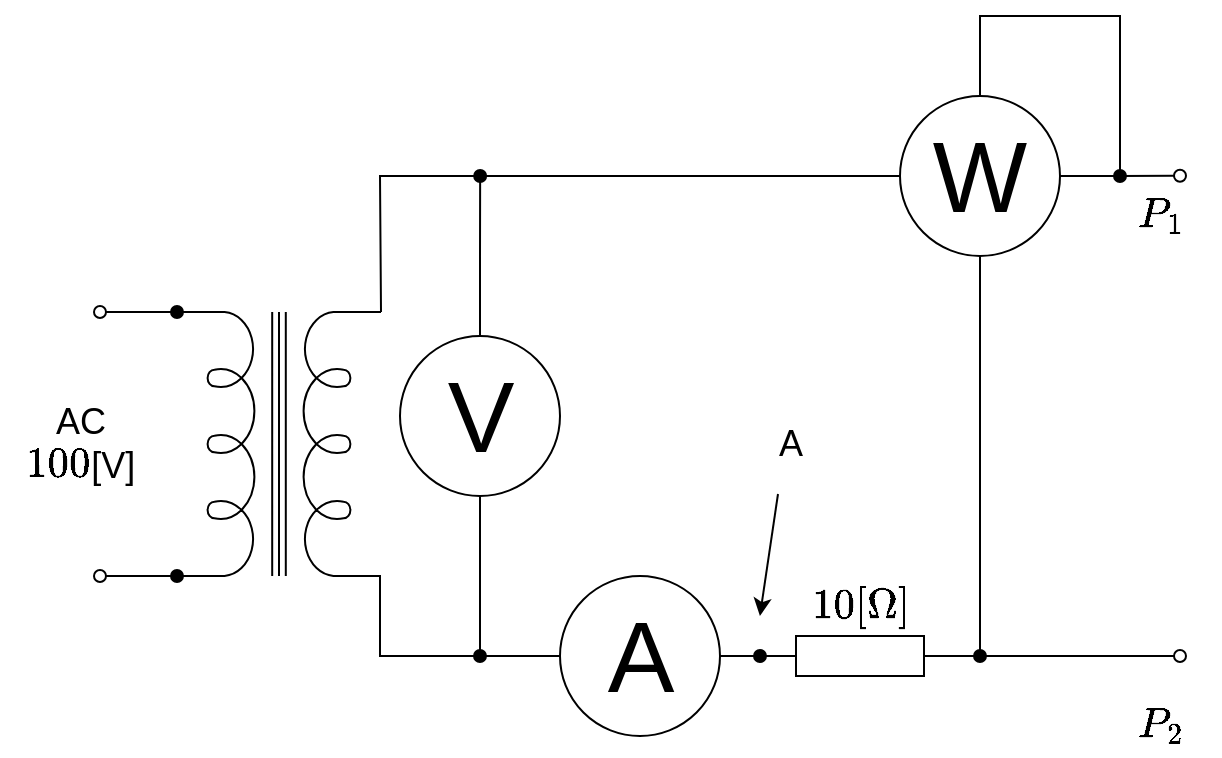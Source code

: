 <mxfile version="19.0.3" type="device"><diagram id="dgkXWsl3SjsY68-sYnTR" name="ページ1"><mxGraphModel dx="602" dy="351" grid="1" gridSize="10" guides="1" tooltips="1" connect="1" arrows="1" fold="1" page="1" pageScale="1" pageWidth="827" pageHeight="1169" math="1" shadow="0"><root><mxCell id="0"/><mxCell id="1" parent="0"/><mxCell id="i0JBTgBZWuFlbwfXq4nh-23" style="edgeStyle=orthogonalEdgeStyle;rounded=0;orthogonalLoop=1;jettySize=auto;html=1;exitX=1;exitY=1;exitDx=0;exitDy=0;exitPerimeter=0;fontSize=18;startArrow=oval;startFill=1;endArrow=oval;endFill=0;" edge="1" parent="1" source="i0JBTgBZWuFlbwfXq4nh-1"><mxGeometry relative="1" as="geometry"><mxPoint x="60" y="320" as="targetPoint"/></mxGeometry></mxCell><mxCell id="i0JBTgBZWuFlbwfXq4nh-25" style="edgeStyle=orthogonalEdgeStyle;rounded=0;orthogonalLoop=1;jettySize=auto;html=1;exitX=0;exitY=1;exitDx=0;exitDy=0;exitPerimeter=0;fontSize=18;startArrow=oval;startFill=1;endArrow=oval;endFill=0;" edge="1" parent="1" source="i0JBTgBZWuFlbwfXq4nh-1"><mxGeometry relative="1" as="geometry"><mxPoint x="60" y="188" as="targetPoint"/></mxGeometry></mxCell><mxCell id="i0JBTgBZWuFlbwfXq4nh-1" value="" style="pointerEvents=1;verticalLabelPosition=bottom;shadow=0;dashed=0;align=center;html=1;verticalAlign=top;shape=mxgraph.electrical.inductors.transformer_2;direction=south;" vertex="1" parent="1"><mxGeometry x="98.5" y="188" width="102" height="132" as="geometry"/></mxCell><mxCell id="i0JBTgBZWuFlbwfXq4nh-32" style="edgeStyle=orthogonalEdgeStyle;rounded=0;orthogonalLoop=1;jettySize=auto;html=1;fontSize=18;startArrow=none;startFill=0;endArrow=none;endFill=0;" edge="1" parent="1" source="i0JBTgBZWuFlbwfXq4nh-2"><mxGeometry relative="1" as="geometry"><mxPoint x="520" y="360" as="targetPoint"/></mxGeometry></mxCell><mxCell id="i0JBTgBZWuFlbwfXq4nh-2" value="" style="pointerEvents=1;verticalLabelPosition=bottom;shadow=0;dashed=0;align=center;html=1;verticalAlign=top;shape=mxgraph.electrical.resistors.resistor_1;" vertex="1" parent="1"><mxGeometry x="390" y="350" width="100" height="20" as="geometry"/></mxCell><mxCell id="i0JBTgBZWuFlbwfXq4nh-3" value="" style="endArrow=none;html=1;rounded=0;startArrow=none;exitX=0;exitY=0.5;exitDx=0;exitDy=0;" edge="1" parent="1" source="i0JBTgBZWuFlbwfXq4nh-6"><mxGeometry width="50" height="50" relative="1" as="geometry"><mxPoint x="250" y="360" as="sourcePoint"/><mxPoint x="200" y="320" as="targetPoint"/><Array as="points"><mxPoint x="200" y="360"/></Array></mxGeometry></mxCell><mxCell id="i0JBTgBZWuFlbwfXq4nh-12" style="edgeStyle=orthogonalEdgeStyle;rounded=0;orthogonalLoop=1;jettySize=auto;html=1;endArrow=oval;endFill=1;" edge="1" parent="1" source="i0JBTgBZWuFlbwfXq4nh-5"><mxGeometry relative="1" as="geometry"><mxPoint x="250" y="360" as="targetPoint"/></mxGeometry></mxCell><mxCell id="i0JBTgBZWuFlbwfXq4nh-13" style="edgeStyle=orthogonalEdgeStyle;rounded=0;orthogonalLoop=1;jettySize=auto;html=1;exitX=0.5;exitY=0;exitDx=0;exitDy=0;endArrow=oval;endFill=1;" edge="1" parent="1" source="i0JBTgBZWuFlbwfXq4nh-5"><mxGeometry relative="1" as="geometry"><mxPoint x="250.074" y="120.0" as="targetPoint"/></mxGeometry></mxCell><mxCell id="i0JBTgBZWuFlbwfXq4nh-5" value="V" style="verticalLabelPosition=middle;shadow=0;dashed=0;align=center;html=1;verticalAlign=middle;strokeWidth=1;shape=ellipse;aspect=fixed;fontSize=50;" vertex="1" parent="1"><mxGeometry x="210" y="200" width="80" height="80" as="geometry"/></mxCell><mxCell id="i0JBTgBZWuFlbwfXq4nh-9" style="edgeStyle=orthogonalEdgeStyle;rounded=0;orthogonalLoop=1;jettySize=auto;html=1;exitX=1;exitY=0.5;exitDx=0;exitDy=0;entryX=0;entryY=0.5;entryDx=0;entryDy=0;entryPerimeter=0;endArrow=oval;endFill=1;" edge="1" parent="1" source="i0JBTgBZWuFlbwfXq4nh-6" target="i0JBTgBZWuFlbwfXq4nh-2"><mxGeometry relative="1" as="geometry"/></mxCell><mxCell id="i0JBTgBZWuFlbwfXq4nh-6" value="A" style="verticalLabelPosition=middle;shadow=0;dashed=0;align=center;html=1;verticalAlign=middle;strokeWidth=1;shape=ellipse;aspect=fixed;fontSize=50;" vertex="1" parent="1"><mxGeometry x="290" y="320" width="80" height="80" as="geometry"/></mxCell><mxCell id="i0JBTgBZWuFlbwfXq4nh-10" value="" style="endArrow=none;html=1;rounded=0;exitX=0;exitY=0;exitDx=0;exitDy=0;exitPerimeter=0;entryX=0;entryY=0.5;entryDx=0;entryDy=0;" edge="1" parent="1" source="i0JBTgBZWuFlbwfXq4nh-1" target="i0JBTgBZWuFlbwfXq4nh-14"><mxGeometry width="50" height="50" relative="1" as="geometry"><mxPoint x="300" y="220" as="sourcePoint"/><mxPoint x="360" y="120" as="targetPoint"/><Array as="points"><mxPoint x="200" y="120"/></Array></mxGeometry></mxCell><mxCell id="i0JBTgBZWuFlbwfXq4nh-15" style="edgeStyle=orthogonalEdgeStyle;rounded=0;orthogonalLoop=1;jettySize=auto;html=1;fontSize=50;endArrow=oval;endFill=1;" edge="1" parent="1" source="i0JBTgBZWuFlbwfXq4nh-14"><mxGeometry relative="1" as="geometry"><mxPoint x="500" y="360" as="targetPoint"/><Array as="points"><mxPoint x="500" y="360"/></Array></mxGeometry></mxCell><mxCell id="i0JBTgBZWuFlbwfXq4nh-19" style="edgeStyle=orthogonalEdgeStyle;rounded=0;orthogonalLoop=1;jettySize=auto;html=1;exitX=1;exitY=0.5;exitDx=0;exitDy=0;fontSize=50;endArrow=oval;endFill=0;" edge="1" parent="1" source="i0JBTgBZWuFlbwfXq4nh-14"><mxGeometry relative="1" as="geometry"><mxPoint x="600" y="119.842" as="targetPoint"/></mxGeometry></mxCell><mxCell id="i0JBTgBZWuFlbwfXq4nh-14" value="W" style="ellipse;whiteSpace=wrap;html=1;aspect=fixed;fontSize=50;" vertex="1" parent="1"><mxGeometry x="460" y="80" width="80" height="80" as="geometry"/></mxCell><mxCell id="i0JBTgBZWuFlbwfXq4nh-16" value="" style="endArrow=oval;html=1;rounded=0;fontSize=50;endFill=0;" edge="1" parent="1"><mxGeometry width="50" height="50" relative="1" as="geometry"><mxPoint x="500" y="360" as="sourcePoint"/><mxPoint x="600" y="360" as="targetPoint"/></mxGeometry></mxCell><mxCell id="i0JBTgBZWuFlbwfXq4nh-20" value="" style="endArrow=none;html=1;rounded=0;fontSize=50;exitX=0.5;exitY=0;exitDx=0;exitDy=0;startArrow=oval;startFill=1;entryX=0.5;entryY=0;entryDx=0;entryDy=0;" edge="1" parent="1" target="i0JBTgBZWuFlbwfXq4nh-14"><mxGeometry width="50" height="50" relative="1" as="geometry"><mxPoint x="570" y="120" as="sourcePoint"/><mxPoint x="290" y="150" as="targetPoint"/><Array as="points"><mxPoint x="570" y="40"/><mxPoint x="500" y="40"/></Array></mxGeometry></mxCell><mxCell id="i0JBTgBZWuFlbwfXq4nh-21" value="`10 [\Omega]`" style="text;html=1;align=center;verticalAlign=middle;resizable=0;points=[];autosize=1;strokeColor=none;fillColor=none;fontSize=18;" vertex="1" parent="1"><mxGeometry x="375" y="320" width="130" height="30" as="geometry"/></mxCell><mxCell id="i0JBTgBZWuFlbwfXq4nh-26" value="AC&lt;br&gt;`100`[V]" style="text;html=1;align=center;verticalAlign=middle;resizable=0;points=[];autosize=1;strokeColor=none;fillColor=none;fontSize=18;" vertex="1" parent="1"><mxGeometry x="10" y="229" width="80" height="50" as="geometry"/></mxCell><mxCell id="i0JBTgBZWuFlbwfXq4nh-27" value="`P_1`" style="text;html=1;align=center;verticalAlign=middle;resizable=0;points=[];autosize=1;strokeColor=none;fillColor=none;fontSize=18;" vertex="1" parent="1"><mxGeometry x="560" y="125" width="60" height="30" as="geometry"/></mxCell><mxCell id="i0JBTgBZWuFlbwfXq4nh-28" value="`P_2`" style="text;html=1;align=center;verticalAlign=middle;resizable=0;points=[];autosize=1;strokeColor=none;fillColor=none;fontSize=18;" vertex="1" parent="1"><mxGeometry x="560" y="380" width="60" height="30" as="geometry"/></mxCell><mxCell id="i0JBTgBZWuFlbwfXq4nh-33" value="A" style="text;html=1;align=center;verticalAlign=middle;resizable=0;points=[];autosize=1;strokeColor=none;fillColor=none;fontSize=18;" vertex="1" parent="1"><mxGeometry x="390" y="239" width="30" height="30" as="geometry"/></mxCell><mxCell id="i0JBTgBZWuFlbwfXq4nh-34" value="" style="endArrow=classic;html=1;rounded=0;fontSize=18;entryX=0.115;entryY=0.667;entryDx=0;entryDy=0;entryPerimeter=0;" edge="1" parent="1" target="i0JBTgBZWuFlbwfXq4nh-21"><mxGeometry width="50" height="50" relative="1" as="geometry"><mxPoint x="399" y="279" as="sourcePoint"/><mxPoint x="399" y="219" as="targetPoint"/></mxGeometry></mxCell></root></mxGraphModel></diagram></mxfile>